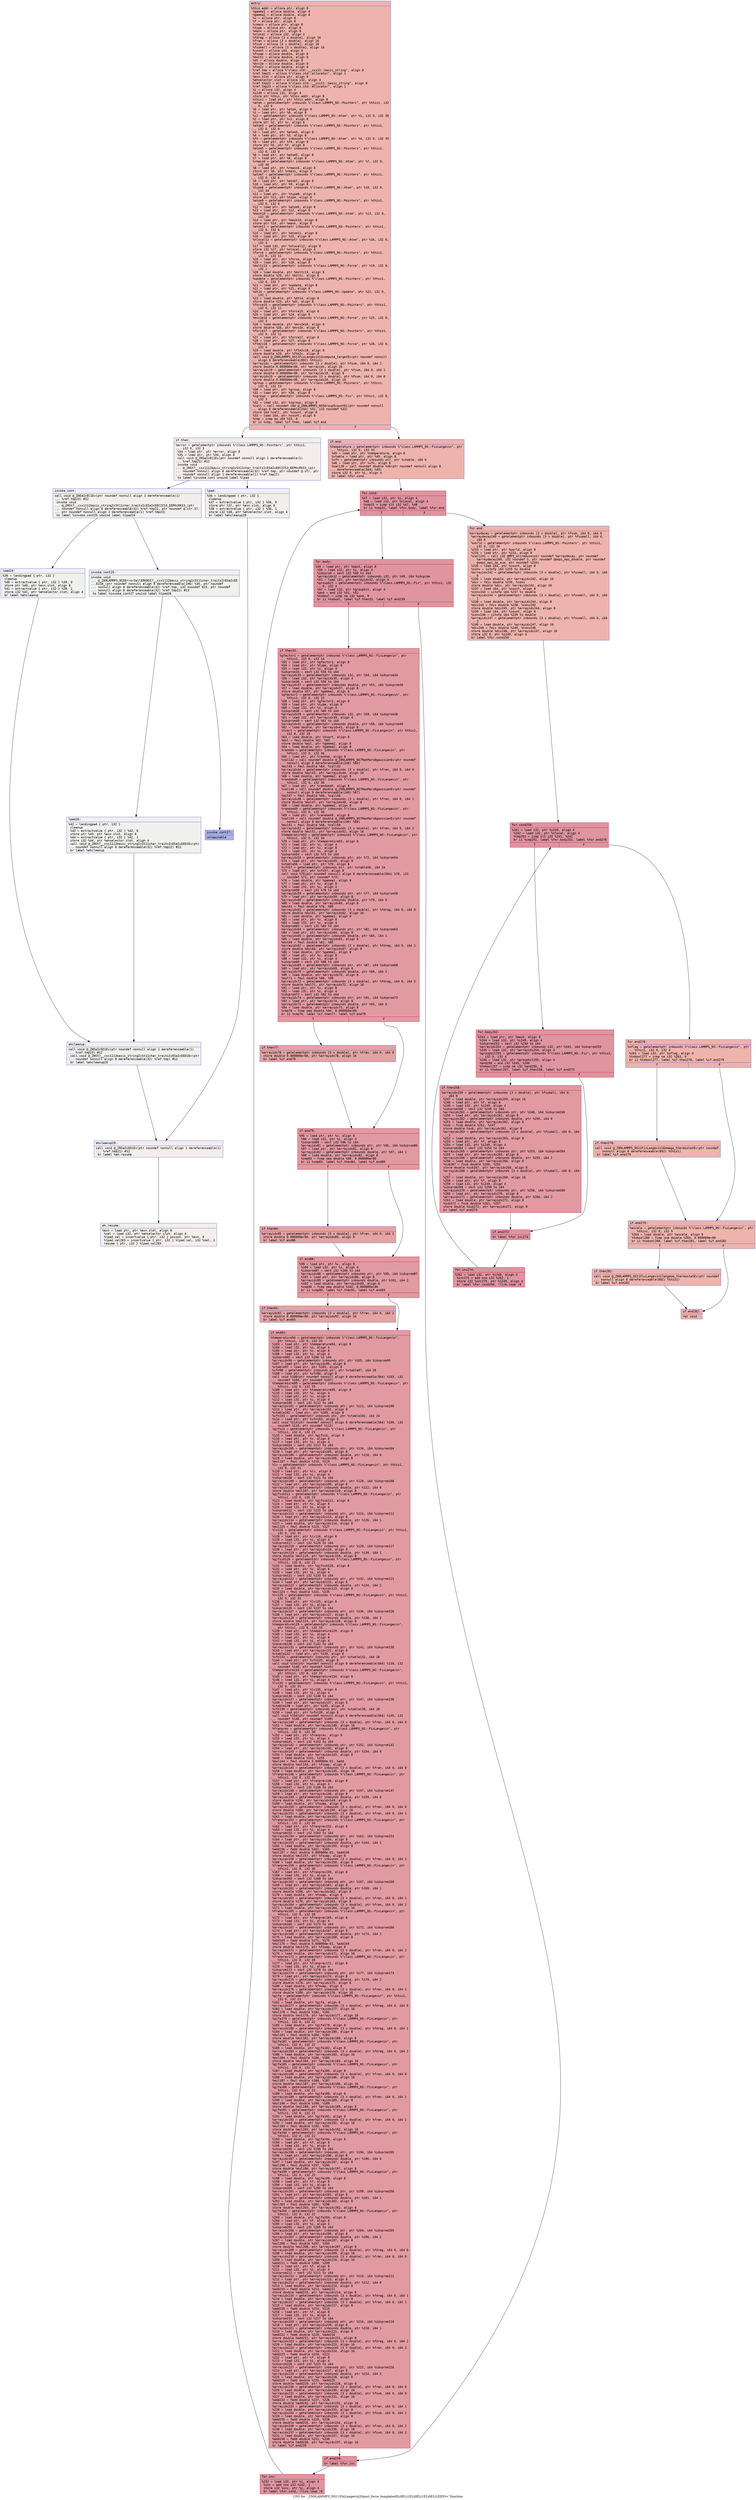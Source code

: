 digraph "CFG for '_ZN9LAMMPS_NS11FixLangevin20post_force_templatedILi0ELi1ELi0ELi1ELi0ELi1EEEvv' function" {
	label="CFG for '_ZN9LAMMPS_NS11FixLangevin20post_force_templatedILi0ELi1ELi0ELi1ELi0ELi1EEEvv' function";

	Node0x55e6b21631a0 [shape=record,color="#3d50c3ff", style=filled, fillcolor="#d6524470" fontname="Courier",label="{entry:\l|  %this.addr = alloca ptr, align 8\l  %gamma1 = alloca double, align 8\l  %gamma2 = alloca double, align 8\l  %v = alloca ptr, align 8\l  %f = alloca ptr, align 8\l  %rmass = alloca ptr, align 8\l  %type = alloca ptr, align 8\l  %mask = alloca ptr, align 8\l  %nlocal = alloca i32, align 4\l  %fdrag = alloca [3 x double], align 16\l  %fran = alloca [3 x double], align 16\l  %fsum = alloca [3 x double], align 16\l  %fsumall = alloca [3 x double], align 16\l  %count = alloca i64, align 8\l  %fswap = alloca double, align 8\l  %boltz = alloca double, align 8\l  %dt = alloca double, align 8\l  %mvv2e = alloca double, align 8\l  %ftm2v = alloca double, align 8\l  %ref.tmp = alloca %\"class.std::__cxx11::basic_string\", align 8\l  %ref.tmp21 = alloca %\"class.std::allocator\", align 1\l  %exn.slot = alloca ptr, align 8\l  %ehselector.slot = alloca i32, align 4\l  %ref.tmp22 = alloca %\"class.std::__cxx11::basic_string\", align 8\l  %ref.tmp23 = alloca %\"class.std::allocator\", align 1\l  %i = alloca i32, align 4\l  %i249 = alloca i32, align 4\l  store ptr %this, ptr %this.addr, align 8\l  %this1 = load ptr, ptr %this.addr, align 8\l  %atom = getelementptr inbounds %\"class.LAMMPS_NS::Pointers\", ptr %this1, i32\l... 0, i32 6\l  %0 = load ptr, ptr %atom, align 8\l  %1 = load ptr, ptr %0, align 8\l  %v2 = getelementptr inbounds %\"class.LAMMPS_NS::Atom\", ptr %1, i32 0, i32 38\l  %2 = load ptr, ptr %v2, align 8\l  store ptr %2, ptr %v, align 8\l  %atom3 = getelementptr inbounds %\"class.LAMMPS_NS::Pointers\", ptr %this1,\l... i32 0, i32 6\l  %3 = load ptr, ptr %atom3, align 8\l  %4 = load ptr, ptr %3, align 8\l  %f4 = getelementptr inbounds %\"class.LAMMPS_NS::Atom\", ptr %4, i32 0, i32 39\l  %5 = load ptr, ptr %f4, align 8\l  store ptr %5, ptr %f, align 8\l  %atom5 = getelementptr inbounds %\"class.LAMMPS_NS::Pointers\", ptr %this1,\l... i32 0, i32 6\l  %6 = load ptr, ptr %atom5, align 8\l  %7 = load ptr, ptr %6, align 8\l  %rmass6 = getelementptr inbounds %\"class.LAMMPS_NS::Atom\", ptr %7, i32 0,\l... i32 40\l  %8 = load ptr, ptr %rmass6, align 8\l  store ptr %8, ptr %rmass, align 8\l  %atom7 = getelementptr inbounds %\"class.LAMMPS_NS::Pointers\", ptr %this1,\l... i32 0, i32 6\l  %9 = load ptr, ptr %atom7, align 8\l  %10 = load ptr, ptr %9, align 8\l  %type8 = getelementptr inbounds %\"class.LAMMPS_NS::Atom\", ptr %10, i32 0,\l... i32 34\l  %11 = load ptr, ptr %type8, align 8\l  store ptr %11, ptr %type, align 8\l  %atom9 = getelementptr inbounds %\"class.LAMMPS_NS::Pointers\", ptr %this1,\l... i32 0, i32 6\l  %12 = load ptr, ptr %atom9, align 8\l  %13 = load ptr, ptr %12, align 8\l  %mask10 = getelementptr inbounds %\"class.LAMMPS_NS::Atom\", ptr %13, i32 0,\l... i32 35\l  %14 = load ptr, ptr %mask10, align 8\l  store ptr %14, ptr %mask, align 8\l  %atom11 = getelementptr inbounds %\"class.LAMMPS_NS::Pointers\", ptr %this1,\l... i32 0, i32 6\l  %15 = load ptr, ptr %atom11, align 8\l  %16 = load ptr, ptr %15, align 8\l  %nlocal12 = getelementptr inbounds %\"class.LAMMPS_NS::Atom\", ptr %16, i32 0,\l... i32 4\l  %17 = load i32, ptr %nlocal12, align 8\l  store i32 %17, ptr %nlocal, align 4\l  %force = getelementptr inbounds %\"class.LAMMPS_NS::Pointers\", ptr %this1,\l... i32 0, i32 11\l  %18 = load ptr, ptr %force, align 8\l  %19 = load ptr, ptr %18, align 8\l  %boltz13 = getelementptr inbounds %\"class.LAMMPS_NS::Force\", ptr %19, i32 0,\l... i32 1\l  %20 = load double, ptr %boltz13, align 8\l  store double %20, ptr %boltz, align 8\l  %update = getelementptr inbounds %\"class.LAMMPS_NS::Pointers\", ptr %this1,\l... i32 0, i32 7\l  %21 = load ptr, ptr %update, align 8\l  %22 = load ptr, ptr %21, align 8\l  %dt14 = getelementptr inbounds %\"class.LAMMPS_NS::Update\", ptr %22, i32 0,\l... i32 1\l  %23 = load double, ptr %dt14, align 8\l  store double %23, ptr %dt, align 8\l  %force15 = getelementptr inbounds %\"class.LAMMPS_NS::Pointers\", ptr %this1,\l... i32 0, i32 11\l  %24 = load ptr, ptr %force15, align 8\l  %25 = load ptr, ptr %24, align 8\l  %mvv2e16 = getelementptr inbounds %\"class.LAMMPS_NS::Force\", ptr %25, i32 0,\l... i32 3\l  %26 = load double, ptr %mvv2e16, align 8\l  store double %26, ptr %mvv2e, align 8\l  %force17 = getelementptr inbounds %\"class.LAMMPS_NS::Pointers\", ptr %this1,\l... i32 0, i32 11\l  %27 = load ptr, ptr %force17, align 8\l  %28 = load ptr, ptr %27, align 8\l  %ftm2v18 = getelementptr inbounds %\"class.LAMMPS_NS::Force\", ptr %28, i32 0,\l... i32 4\l  %29 = load double, ptr %ftm2v18, align 8\l  store double %29, ptr %ftm2v, align 8\l  call void @_ZN9LAMMPS_NS11FixLangevin14compute_targetEv(ptr noundef nonnull\l... align 8 dereferenceable(892) %this1)\l  %arrayidx = getelementptr inbounds [3 x double], ptr %fsum, i64 0, i64 2\l  store double 0.000000e+00, ptr %arrayidx, align 16\l  %arrayidx19 = getelementptr inbounds [3 x double], ptr %fsum, i64 0, i64 1\l  store double 0.000000e+00, ptr %arrayidx19, align 8\l  %arrayidx20 = getelementptr inbounds [3 x double], ptr %fsum, i64 0, i64 0\l  store double 0.000000e+00, ptr %arrayidx20, align 16\l  %group = getelementptr inbounds %\"class.LAMMPS_NS::Pointers\", ptr %this1,\l... i32 0, i32 13\l  %30 = load ptr, ptr %group, align 8\l  %31 = load ptr, ptr %30, align 8\l  %igroup = getelementptr inbounds %\"class.LAMMPS_NS::Fix\", ptr %this1, i32 0,\l... i32 3\l  %32 = load i32, ptr %igroup, align 8\l  %call = call noundef i64 @_ZN9LAMMPS_NS5Group5countEi(ptr noundef nonnull\l... align 8 dereferenceable(244) %31, i32 noundef %32)\l  store i64 %call, ptr %count, align 8\l  %33 = load i64, ptr %count, align 8\l  %cmp = icmp eq i64 %33, 0\l  br i1 %cmp, label %if.then, label %if.end\l|{<s0>T|<s1>F}}"];
	Node0x55e6b21631a0:s0 -> Node0x55e6b216aef0[tooltip="entry -> if.then\nProbability 0.00%" ];
	Node0x55e6b21631a0:s1 -> Node0x55e6b216af60[tooltip="entry -> if.end\nProbability 100.00%" ];
	Node0x55e6b216aef0 [shape=record,color="#3d50c3ff", style=filled, fillcolor="#e5d8d170" fontname="Courier",label="{if.then:\l|  %error = getelementptr inbounds %\"class.LAMMPS_NS::Pointers\", ptr %this1,\l... i32 0, i32 3\l  %34 = load ptr, ptr %error, align 8\l  %35 = load ptr, ptr %34, align 8\l  call void @_ZNSaIcEC1Ev(ptr noundef nonnull align 1 dereferenceable(1)\l... %ref.tmp21) #12\l  invoke void\l... @_ZNSt7__cxx1112basic_stringIcSt11char_traitsIcESaIcEEC2IS3_EEPKcRKS3_(ptr\l... noundef nonnull align 8 dereferenceable(32) %ref.tmp, ptr noundef @.str, ptr\l... noundef nonnull align 1 dereferenceable(1) %ref.tmp21)\l          to label %invoke.cont unwind label %lpad\l}"];
	Node0x55e6b216aef0 -> Node0x55e6b216b3e0[tooltip="if.then -> invoke.cont\nProbability 50.00%" ];
	Node0x55e6b216aef0 -> Node0x55e6b216b430[tooltip="if.then -> lpad\nProbability 50.00%" ];
	Node0x55e6b216b3e0 [shape=record,color="#3d50c3ff", style=filled, fillcolor="#e0dbd870" fontname="Courier",label="{invoke.cont:\l|  call void @_ZNSaIcEC1Ev(ptr noundef nonnull align 1 dereferenceable(1)\l... %ref.tmp23) #12\l  invoke void\l... @_ZNSt7__cxx1112basic_stringIcSt11char_traitsIcESaIcEEC2IS3_EEPKcRKS3_(ptr\l... noundef nonnull align 8 dereferenceable(32) %ref.tmp22, ptr noundef @.str.37,\l... ptr noundef nonnull align 1 dereferenceable(1) %ref.tmp23)\l          to label %invoke.cont25 unwind label %lpad24\l}"];
	Node0x55e6b216b3e0 -> Node0x55e6b216b720[tooltip="invoke.cont -> invoke.cont25\nProbability 50.00%" ];
	Node0x55e6b216b3e0 -> Node0x55e6b216b770[tooltip="invoke.cont -> lpad24\nProbability 50.00%" ];
	Node0x55e6b216b720 [shape=record,color="#3d50c3ff", style=filled, fillcolor="#dedcdb70" fontname="Courier",label="{invoke.cont25:\l|  invoke void\l... @_ZN9LAMMPS_NS5Error3allERKNSt7__cxx1112basic_stringIcSt11char_traitsIcESaIcEE\l...EiS8_(ptr noundef nonnull align 8 dereferenceable(196) %35, ptr noundef\l... nonnull align 8 dereferenceable(32) %ref.tmp, i32 noundef 623, ptr noundef\l... nonnull align 8 dereferenceable(32) %ref.tmp22) #13\l          to label %invoke.cont27 unwind label %lpad26\l}"];
	Node0x55e6b216b720 -> Node0x55e6b216b6d0[tooltip="invoke.cont25 -> invoke.cont27\nProbability 0.00%" ];
	Node0x55e6b216b720 -> Node0x55e6b216b9a0[tooltip="invoke.cont25 -> lpad26\nProbability 100.00%" ];
	Node0x55e6b216b6d0 [shape=record,color="#3d50c3ff", style=filled, fillcolor="#3d50c370" fontname="Courier",label="{invoke.cont27:\l|  unreachable\l}"];
	Node0x55e6b216b430 [shape=record,color="#3d50c3ff", style=filled, fillcolor="#e0dbd870" fontname="Courier",label="{lpad:\l|  %36 = landingpad \{ ptr, i32 \}\l          cleanup\l  %37 = extractvalue \{ ptr, i32 \} %36, 0\l  store ptr %37, ptr %exn.slot, align 8\l  %38 = extractvalue \{ ptr, i32 \} %36, 1\l  store i32 %38, ptr %ehselector.slot, align 4\l  br label %ehcleanup29\l}"];
	Node0x55e6b216b430 -> Node0x55e6b216bea0[tooltip="lpad -> ehcleanup29\nProbability 100.00%" ];
	Node0x55e6b216b770 [shape=record,color="#3d50c3ff", style=filled, fillcolor="#dedcdb70" fontname="Courier",label="{lpad24:\l|  %39 = landingpad \{ ptr, i32 \}\l          cleanup\l  %40 = extractvalue \{ ptr, i32 \} %39, 0\l  store ptr %40, ptr %exn.slot, align 8\l  %41 = extractvalue \{ ptr, i32 \} %39, 1\l  store i32 %41, ptr %ehselector.slot, align 4\l  br label %ehcleanup\l}"];
	Node0x55e6b216b770 -> Node0x55e6b216c1f0[tooltip="lpad24 -> ehcleanup\nProbability 100.00%" ];
	Node0x55e6b216b9a0 [shape=record,color="#3d50c3ff", style=filled, fillcolor="#dedcdb70" fontname="Courier",label="{lpad26:\l|  %42 = landingpad \{ ptr, i32 \}\l          cleanup\l  %43 = extractvalue \{ ptr, i32 \} %42, 0\l  store ptr %43, ptr %exn.slot, align 8\l  %44 = extractvalue \{ ptr, i32 \} %42, 1\l  store i32 %44, ptr %ehselector.slot, align 4\l  call void @_ZNSt7__cxx1112basic_stringIcSt11char_traitsIcESaIcEED1Ev(ptr\l... noundef nonnull align 8 dereferenceable(32) %ref.tmp22) #12\l  br label %ehcleanup\l}"];
	Node0x55e6b216b9a0 -> Node0x55e6b216c1f0[tooltip="lpad26 -> ehcleanup\nProbability 100.00%" ];
	Node0x55e6b216c1f0 [shape=record,color="#3d50c3ff", style=filled, fillcolor="#e0dbd870" fontname="Courier",label="{ehcleanup:\l|  call void @_ZNSaIcED1Ev(ptr noundef nonnull align 1 dereferenceable(1)\l... %ref.tmp23) #12\l  call void @_ZNSt7__cxx1112basic_stringIcSt11char_traitsIcESaIcEED1Ev(ptr\l... noundef nonnull align 8 dereferenceable(32) %ref.tmp) #12\l  br label %ehcleanup29\l}"];
	Node0x55e6b216c1f0 -> Node0x55e6b216bea0[tooltip="ehcleanup -> ehcleanup29\nProbability 100.00%" ];
	Node0x55e6b216bea0 [shape=record,color="#3d50c3ff", style=filled, fillcolor="#e5d8d170" fontname="Courier",label="{ehcleanup29:\l|  call void @_ZNSaIcED1Ev(ptr noundef nonnull align 1 dereferenceable(1)\l... %ref.tmp21) #12\l  br label %eh.resume\l}"];
	Node0x55e6b216bea0 -> Node0x55e6b216caa0[tooltip="ehcleanup29 -> eh.resume\nProbability 100.00%" ];
	Node0x55e6b216af60 [shape=record,color="#3d50c3ff", style=filled, fillcolor="#d6524470" fontname="Courier",label="{if.end:\l|  %temperature = getelementptr inbounds %\"class.LAMMPS_NS::FixLangevin\", ptr\l... %this1, i32 0, i32 33\l  %45 = load ptr, ptr %temperature, align 8\l  %vtable = load ptr, ptr %45, align 8\l  %vfn = getelementptr inbounds ptr, ptr %vtable, i64 6\l  %46 = load ptr, ptr %vfn, align 8\l  %call30 = call noundef double %46(ptr noundef nonnull align 8\l... dereferenceable(564) %45)\l  store i32 0, ptr %i, align 4\l  br label %for.cond\l}"];
	Node0x55e6b216af60 -> Node0x55e6b216d040[tooltip="if.end -> for.cond\nProbability 100.00%" ];
	Node0x55e6b216d040 [shape=record,color="#b70d28ff", style=filled, fillcolor="#b70d2870" fontname="Courier",label="{for.cond:\l|  %47 = load i32, ptr %i, align 4\l  %48 = load i32, ptr %nlocal, align 4\l  %cmp31 = icmp slt i32 %47, %48\l  br i1 %cmp31, label %for.body, label %for.end\l|{<s0>T|<s1>F}}"];
	Node0x55e6b216d040:s0 -> Node0x55e6b216daf0[tooltip="for.cond -> for.body\nProbability 96.88%" ];
	Node0x55e6b216d040:s1 -> Node0x55e6b216db70[tooltip="for.cond -> for.end\nProbability 3.12%" ];
	Node0x55e6b216daf0 [shape=record,color="#b70d28ff", style=filled, fillcolor="#b70d2870" fontname="Courier",label="{for.body:\l|  %49 = load ptr, ptr %mask, align 8\l  %50 = load i32, ptr %i, align 4\l  %idxprom = sext i32 %50 to i64\l  %arrayidx32 = getelementptr inbounds i32, ptr %49, i64 %idxprom\l  %51 = load i32, ptr %arrayidx32, align 4\l  %groupbit = getelementptr inbounds %\"class.LAMMPS_NS::Fix\", ptr %this1, i32\l... 0, i32 4\l  %52 = load i32, ptr %groupbit, align 4\l  %and = and i32 %51, %52\l  %tobool = icmp ne i32 %and, 0\l  br i1 %tobool, label %if.then33, label %if.end239\l|{<s0>T|<s1>F}}"];
	Node0x55e6b216daf0:s0 -> Node0x55e6b216e240[tooltip="for.body -> if.then33\nProbability 62.50%" ];
	Node0x55e6b216daf0:s1 -> Node0x55e6b216e2c0[tooltip="for.body -> if.end239\nProbability 37.50%" ];
	Node0x55e6b216e240 [shape=record,color="#b70d28ff", style=filled, fillcolor="#bb1b2c70" fontname="Courier",label="{if.then33:\l|  %gfactor1 = getelementptr inbounds %\"class.LAMMPS_NS::FixLangevin\", ptr\l... %this1, i32 0, i32 14\l  %53 = load ptr, ptr %gfactor1, align 8\l  %54 = load ptr, ptr %type, align 8\l  %55 = load i32, ptr %i, align 4\l  %idxprom34 = sext i32 %55 to i64\l  %arrayidx35 = getelementptr inbounds i32, ptr %54, i64 %idxprom34\l  %56 = load i32, ptr %arrayidx35, align 4\l  %idxprom36 = sext i32 %56 to i64\l  %arrayidx37 = getelementptr inbounds double, ptr %53, i64 %idxprom36\l  %57 = load double, ptr %arrayidx37, align 8\l  store double %57, ptr %gamma1, align 8\l  %gfactor2 = getelementptr inbounds %\"class.LAMMPS_NS::FixLangevin\", ptr\l... %this1, i32 0, i32 15\l  %58 = load ptr, ptr %gfactor2, align 8\l  %59 = load ptr, ptr %type, align 8\l  %60 = load i32, ptr %i, align 4\l  %idxprom38 = sext i32 %60 to i64\l  %arrayidx39 = getelementptr inbounds i32, ptr %59, i64 %idxprom38\l  %61 = load i32, ptr %arrayidx39, align 4\l  %idxprom40 = sext i32 %61 to i64\l  %arrayidx41 = getelementptr inbounds double, ptr %58, i64 %idxprom40\l  %62 = load double, ptr %arrayidx41, align 8\l  %tsqrt = getelementptr inbounds %\"class.LAMMPS_NS::FixLangevin\", ptr %this1,\l... i32 0, i32 19\l  %63 = load double, ptr %tsqrt, align 8\l  %mul = fmul double %62, %63\l  store double %mul, ptr %gamma2, align 8\l  %64 = load double, ptr %gamma2, align 8\l  %random = getelementptr inbounds %\"class.LAMMPS_NS::FixLangevin\", ptr\l... %this1, i32 0, i32 36\l  %65 = load ptr, ptr %random, align 8\l  %call42 = call noundef double @_ZN9LAMMPS_NS7RanMars8gaussianEv(ptr noundef\l... nonnull align 8 dereferenceable(240) %65)\l  %mul43 = fmul double %64, %call42\l  %arrayidx44 = getelementptr inbounds [3 x double], ptr %fran, i64 0, i64 0\l  store double %mul43, ptr %arrayidx44, align 16\l  %66 = load double, ptr %gamma2, align 8\l  %random45 = getelementptr inbounds %\"class.LAMMPS_NS::FixLangevin\", ptr\l... %this1, i32 0, i32 36\l  %67 = load ptr, ptr %random45, align 8\l  %call46 = call noundef double @_ZN9LAMMPS_NS7RanMars8gaussianEv(ptr noundef\l... nonnull align 8 dereferenceable(240) %67)\l  %mul47 = fmul double %66, %call46\l  %arrayidx48 = getelementptr inbounds [3 x double], ptr %fran, i64 0, i64 1\l  store double %mul47, ptr %arrayidx48, align 8\l  %68 = load double, ptr %gamma2, align 8\l  %random49 = getelementptr inbounds %\"class.LAMMPS_NS::FixLangevin\", ptr\l... %this1, i32 0, i32 36\l  %69 = load ptr, ptr %random49, align 8\l  %call50 = call noundef double @_ZN9LAMMPS_NS7RanMars8gaussianEv(ptr noundef\l... nonnull align 8 dereferenceable(240) %69)\l  %mul51 = fmul double %68, %call50\l  %arrayidx52 = getelementptr inbounds [3 x double], ptr %fran, i64 0, i64 2\l  store double %mul51, ptr %arrayidx52, align 16\l  %temperature53 = getelementptr inbounds %\"class.LAMMPS_NS::FixLangevin\", ptr\l... %this1, i32 0, i32 33\l  %70 = load ptr, ptr %temperature53, align 8\l  %71 = load i32, ptr %i, align 4\l  %72 = load ptr, ptr %v, align 8\l  %73 = load i32, ptr %i, align 4\l  %idxprom54 = sext i32 %73 to i64\l  %arrayidx55 = getelementptr inbounds ptr, ptr %72, i64 %idxprom54\l  %74 = load ptr, ptr %arrayidx55, align 8\l  %vtable56 = load ptr, ptr %70, align 8\l  %vfn57 = getelementptr inbounds ptr, ptr %vtable56, i64 24\l  %75 = load ptr, ptr %vfn57, align 8\l  call void %75(ptr noundef nonnull align 8 dereferenceable(564) %70, i32\l... noundef %71, ptr noundef %74)\l  %76 = load double, ptr %gamma1, align 8\l  %77 = load ptr, ptr %v, align 8\l  %78 = load i32, ptr %i, align 4\l  %idxprom58 = sext i32 %78 to i64\l  %arrayidx59 = getelementptr inbounds ptr, ptr %77, i64 %idxprom58\l  %79 = load ptr, ptr %arrayidx59, align 8\l  %arrayidx60 = getelementptr inbounds double, ptr %79, i64 0\l  %80 = load double, ptr %arrayidx60, align 8\l  %mul61 = fmul double %76, %80\l  %arrayidx62 = getelementptr inbounds [3 x double], ptr %fdrag, i64 0, i64 0\l  store double %mul61, ptr %arrayidx62, align 16\l  %81 = load double, ptr %gamma1, align 8\l  %82 = load ptr, ptr %v, align 8\l  %83 = load i32, ptr %i, align 4\l  %idxprom63 = sext i32 %83 to i64\l  %arrayidx64 = getelementptr inbounds ptr, ptr %82, i64 %idxprom63\l  %84 = load ptr, ptr %arrayidx64, align 8\l  %arrayidx65 = getelementptr inbounds double, ptr %84, i64 1\l  %85 = load double, ptr %arrayidx65, align 8\l  %mul66 = fmul double %81, %85\l  %arrayidx67 = getelementptr inbounds [3 x double], ptr %fdrag, i64 0, i64 1\l  store double %mul66, ptr %arrayidx67, align 8\l  %86 = load double, ptr %gamma1, align 8\l  %87 = load ptr, ptr %v, align 8\l  %88 = load i32, ptr %i, align 4\l  %idxprom68 = sext i32 %88 to i64\l  %arrayidx69 = getelementptr inbounds ptr, ptr %87, i64 %idxprom68\l  %89 = load ptr, ptr %arrayidx69, align 8\l  %arrayidx70 = getelementptr inbounds double, ptr %89, i64 2\l  %90 = load double, ptr %arrayidx70, align 8\l  %mul71 = fmul double %86, %90\l  %arrayidx72 = getelementptr inbounds [3 x double], ptr %fdrag, i64 0, i64 2\l  store double %mul71, ptr %arrayidx72, align 16\l  %91 = load ptr, ptr %v, align 8\l  %92 = load i32, ptr %i, align 4\l  %idxprom73 = sext i32 %92 to i64\l  %arrayidx74 = getelementptr inbounds ptr, ptr %91, i64 %idxprom73\l  %93 = load ptr, ptr %arrayidx74, align 8\l  %arrayidx75 = getelementptr inbounds double, ptr %93, i64 0\l  %94 = load double, ptr %arrayidx75, align 8\l  %cmp76 = fcmp oeq double %94, 0.000000e+00\l  br i1 %cmp76, label %if.then77, label %if.end79\l|{<s0>T|<s1>F}}"];
	Node0x55e6b216e240:s0 -> Node0x55e6b2172aa0[tooltip="if.then33 -> if.then77\nProbability 62.50%" ];
	Node0x55e6b216e240:s1 -> Node0x55e6b2172b20[tooltip="if.then33 -> if.end79\nProbability 37.50%" ];
	Node0x55e6b2172aa0 [shape=record,color="#3d50c3ff", style=filled, fillcolor="#c32e3170" fontname="Courier",label="{if.then77:\l|  %arrayidx78 = getelementptr inbounds [3 x double], ptr %fran, i64 0, i64 0\l  store double 0.000000e+00, ptr %arrayidx78, align 16\l  br label %if.end79\l}"];
	Node0x55e6b2172aa0 -> Node0x55e6b2172b20[tooltip="if.then77 -> if.end79\nProbability 100.00%" ];
	Node0x55e6b2172b20 [shape=record,color="#b70d28ff", style=filled, fillcolor="#bb1b2c70" fontname="Courier",label="{if.end79:\l|  %95 = load ptr, ptr %v, align 8\l  %96 = load i32, ptr %i, align 4\l  %idxprom80 = sext i32 %96 to i64\l  %arrayidx81 = getelementptr inbounds ptr, ptr %95, i64 %idxprom80\l  %97 = load ptr, ptr %arrayidx81, align 8\l  %arrayidx82 = getelementptr inbounds double, ptr %97, i64 1\l  %98 = load double, ptr %arrayidx82, align 8\l  %cmp83 = fcmp oeq double %98, 0.000000e+00\l  br i1 %cmp83, label %if.then84, label %if.end86\l|{<s0>T|<s1>F}}"];
	Node0x55e6b2172b20:s0 -> Node0x55e6b216d620[tooltip="if.end79 -> if.then84\nProbability 62.50%" ];
	Node0x55e6b2172b20:s1 -> Node0x55e6b216d6a0[tooltip="if.end79 -> if.end86\nProbability 37.50%" ];
	Node0x55e6b216d620 [shape=record,color="#3d50c3ff", style=filled, fillcolor="#c32e3170" fontname="Courier",label="{if.then84:\l|  %arrayidx85 = getelementptr inbounds [3 x double], ptr %fran, i64 0, i64 1\l  store double 0.000000e+00, ptr %arrayidx85, align 8\l  br label %if.end86\l}"];
	Node0x55e6b216d620 -> Node0x55e6b216d6a0[tooltip="if.then84 -> if.end86\nProbability 100.00%" ];
	Node0x55e6b216d6a0 [shape=record,color="#b70d28ff", style=filled, fillcolor="#bb1b2c70" fontname="Courier",label="{if.end86:\l|  %99 = load ptr, ptr %v, align 8\l  %100 = load i32, ptr %i, align 4\l  %idxprom87 = sext i32 %100 to i64\l  %arrayidx88 = getelementptr inbounds ptr, ptr %99, i64 %idxprom87\l  %101 = load ptr, ptr %arrayidx88, align 8\l  %arrayidx89 = getelementptr inbounds double, ptr %101, i64 2\l  %102 = load double, ptr %arrayidx89, align 8\l  %cmp90 = fcmp oeq double %102, 0.000000e+00\l  br i1 %cmp90, label %if.then91, label %if.end93\l|{<s0>T|<s1>F}}"];
	Node0x55e6b216d6a0:s0 -> Node0x55e6b2174440[tooltip="if.end86 -> if.then91\nProbability 62.50%" ];
	Node0x55e6b216d6a0:s1 -> Node0x55e6b21744c0[tooltip="if.end86 -> if.end93\nProbability 37.50%" ];
	Node0x55e6b2174440 [shape=record,color="#3d50c3ff", style=filled, fillcolor="#c32e3170" fontname="Courier",label="{if.then91:\l|  %arrayidx92 = getelementptr inbounds [3 x double], ptr %fran, i64 0, i64 2\l  store double 0.000000e+00, ptr %arrayidx92, align 16\l  br label %if.end93\l}"];
	Node0x55e6b2174440 -> Node0x55e6b21744c0[tooltip="if.then91 -> if.end93\nProbability 100.00%" ];
	Node0x55e6b21744c0 [shape=record,color="#b70d28ff", style=filled, fillcolor="#bb1b2c70" fontname="Courier",label="{if.end93:\l|  %temperature94 = getelementptr inbounds %\"class.LAMMPS_NS::FixLangevin\",\l... ptr %this1, i32 0, i32 33\l  %103 = load ptr, ptr %temperature94, align 8\l  %104 = load i32, ptr %i, align 4\l  %105 = load ptr, ptr %v, align 8\l  %106 = load i32, ptr %i, align 4\l  %idxprom95 = sext i32 %106 to i64\l  %arrayidx96 = getelementptr inbounds ptr, ptr %105, i64 %idxprom95\l  %107 = load ptr, ptr %arrayidx96, align 8\l  %vtable97 = load ptr, ptr %103, align 8\l  %vfn98 = getelementptr inbounds ptr, ptr %vtable97, i64 28\l  %108 = load ptr, ptr %vfn98, align 8\l  call void %108(ptr noundef nonnull align 8 dereferenceable(564) %103, i32\l... noundef %104, ptr noundef %107)\l  %temperature99 = getelementptr inbounds %\"class.LAMMPS_NS::FixLangevin\", ptr\l... %this1, i32 0, i32 33\l  %109 = load ptr, ptr %temperature99, align 8\l  %110 = load i32, ptr %i, align 4\l  %111 = load ptr, ptr %v, align 8\l  %112 = load i32, ptr %i, align 4\l  %idxprom100 = sext i32 %112 to i64\l  %arrayidx101 = getelementptr inbounds ptr, ptr %111, i64 %idxprom100\l  %113 = load ptr, ptr %arrayidx101, align 8\l  %vtable102 = load ptr, ptr %109, align 8\l  %vfn103 = getelementptr inbounds ptr, ptr %vtable102, i64 24\l  %114 = load ptr, ptr %vfn103, align 8\l  call void %114(ptr noundef nonnull align 8 dereferenceable(564) %109, i32\l... noundef %110, ptr noundef %113)\l  %gjfsib = getelementptr inbounds %\"class.LAMMPS_NS::FixLangevin\", ptr\l... %this1, i32 0, i32 23\l  %115 = load double, ptr %gjfsib, align 8\l  %116 = load ptr, ptr %v, align 8\l  %117 = load i32, ptr %i, align 4\l  %idxprom104 = sext i32 %117 to i64\l  %arrayidx105 = getelementptr inbounds ptr, ptr %116, i64 %idxprom104\l  %118 = load ptr, ptr %arrayidx105, align 8\l  %arrayidx106 = getelementptr inbounds double, ptr %118, i64 0\l  %119 = load double, ptr %arrayidx106, align 8\l  %mul107 = fmul double %115, %119\l  %lv = getelementptr inbounds %\"class.LAMMPS_NS::FixLangevin\", ptr %this1,\l... i32 0, i32 31\l  %120 = load ptr, ptr %lv, align 8\l  %121 = load i32, ptr %i, align 4\l  %idxprom108 = sext i32 %121 to i64\l  %arrayidx109 = getelementptr inbounds ptr, ptr %120, i64 %idxprom108\l  %122 = load ptr, ptr %arrayidx109, align 8\l  %arrayidx110 = getelementptr inbounds double, ptr %122, i64 0\l  store double %mul107, ptr %arrayidx110, align 8\l  %gjfsib111 = getelementptr inbounds %\"class.LAMMPS_NS::FixLangevin\", ptr\l... %this1, i32 0, i32 23\l  %123 = load double, ptr %gjfsib111, align 8\l  %124 = load ptr, ptr %v, align 8\l  %125 = load i32, ptr %i, align 4\l  %idxprom112 = sext i32 %125 to i64\l  %arrayidx113 = getelementptr inbounds ptr, ptr %124, i64 %idxprom112\l  %126 = load ptr, ptr %arrayidx113, align 8\l  %arrayidx114 = getelementptr inbounds double, ptr %126, i64 1\l  %127 = load double, ptr %arrayidx114, align 8\l  %mul115 = fmul double %123, %127\l  %lv116 = getelementptr inbounds %\"class.LAMMPS_NS::FixLangevin\", ptr %this1,\l... i32 0, i32 31\l  %128 = load ptr, ptr %lv116, align 8\l  %129 = load i32, ptr %i, align 4\l  %idxprom117 = sext i32 %129 to i64\l  %arrayidx118 = getelementptr inbounds ptr, ptr %128, i64 %idxprom117\l  %130 = load ptr, ptr %arrayidx118, align 8\l  %arrayidx119 = getelementptr inbounds double, ptr %130, i64 1\l  store double %mul115, ptr %arrayidx119, align 8\l  %gjfsib120 = getelementptr inbounds %\"class.LAMMPS_NS::FixLangevin\", ptr\l... %this1, i32 0, i32 23\l  %131 = load double, ptr %gjfsib120, align 8\l  %132 = load ptr, ptr %v, align 8\l  %133 = load i32, ptr %i, align 4\l  %idxprom121 = sext i32 %133 to i64\l  %arrayidx122 = getelementptr inbounds ptr, ptr %132, i64 %idxprom121\l  %134 = load ptr, ptr %arrayidx122, align 8\l  %arrayidx123 = getelementptr inbounds double, ptr %134, i64 2\l  %135 = load double, ptr %arrayidx123, align 8\l  %mul124 = fmul double %131, %135\l  %lv125 = getelementptr inbounds %\"class.LAMMPS_NS::FixLangevin\", ptr %this1,\l... i32 0, i32 31\l  %136 = load ptr, ptr %lv125, align 8\l  %137 = load i32, ptr %i, align 4\l  %idxprom126 = sext i32 %137 to i64\l  %arrayidx127 = getelementptr inbounds ptr, ptr %136, i64 %idxprom126\l  %138 = load ptr, ptr %arrayidx127, align 8\l  %arrayidx128 = getelementptr inbounds double, ptr %138, i64 2\l  store double %mul124, ptr %arrayidx128, align 8\l  %temperature129 = getelementptr inbounds %\"class.LAMMPS_NS::FixLangevin\",\l... ptr %this1, i32 0, i32 33\l  %139 = load ptr, ptr %temperature129, align 8\l  %140 = load i32, ptr %i, align 4\l  %141 = load ptr, ptr %v, align 8\l  %142 = load i32, ptr %i, align 4\l  %idxprom130 = sext i32 %142 to i64\l  %arrayidx131 = getelementptr inbounds ptr, ptr %141, i64 %idxprom130\l  %143 = load ptr, ptr %arrayidx131, align 8\l  %vtable132 = load ptr, ptr %139, align 8\l  %vfn133 = getelementptr inbounds ptr, ptr %vtable132, i64 28\l  %144 = load ptr, ptr %vfn133, align 8\l  call void %144(ptr noundef nonnull align 8 dereferenceable(564) %139, i32\l... noundef %140, ptr noundef %143)\l  %temperature134 = getelementptr inbounds %\"class.LAMMPS_NS::FixLangevin\",\l... ptr %this1, i32 0, i32 33\l  %145 = load ptr, ptr %temperature134, align 8\l  %146 = load i32, ptr %i, align 4\l  %lv135 = getelementptr inbounds %\"class.LAMMPS_NS::FixLangevin\", ptr %this1,\l... i32 0, i32 31\l  %147 = load ptr, ptr %lv135, align 8\l  %148 = load i32, ptr %i, align 4\l  %idxprom136 = sext i32 %148 to i64\l  %arrayidx137 = getelementptr inbounds ptr, ptr %147, i64 %idxprom136\l  %149 = load ptr, ptr %arrayidx137, align 8\l  %vtable138 = load ptr, ptr %145, align 8\l  %vfn139 = getelementptr inbounds ptr, ptr %vtable138, i64 28\l  %150 = load ptr, ptr %vfn139, align 8\l  call void %150(ptr noundef nonnull align 8 dereferenceable(564) %145, i32\l... noundef %146, ptr noundef %149)\l  %arrayidx140 = getelementptr inbounds [3 x double], ptr %fran, i64 0, i64 0\l  %151 = load double, ptr %arrayidx140, align 16\l  %franprev = getelementptr inbounds %\"class.LAMMPS_NS::FixLangevin\", ptr\l... %this1, i32 0, i32 30\l  %152 = load ptr, ptr %franprev, align 8\l  %153 = load i32, ptr %i, align 4\l  %idxprom141 = sext i32 %153 to i64\l  %arrayidx142 = getelementptr inbounds ptr, ptr %152, i64 %idxprom141\l  %154 = load ptr, ptr %arrayidx142, align 8\l  %arrayidx143 = getelementptr inbounds double, ptr %154, i64 0\l  %155 = load double, ptr %arrayidx143, align 8\l  %add = fadd double %151, %155\l  %mul144 = fmul double 5.000000e-01, %add\l  store double %mul144, ptr %fswap, align 8\l  %arrayidx145 = getelementptr inbounds [3 x double], ptr %fran, i64 0, i64 0\l  %156 = load double, ptr %arrayidx145, align 16\l  %franprev146 = getelementptr inbounds %\"class.LAMMPS_NS::FixLangevin\", ptr\l... %this1, i32 0, i32 30\l  %157 = load ptr, ptr %franprev146, align 8\l  %158 = load i32, ptr %i, align 4\l  %idxprom147 = sext i32 %158 to i64\l  %arrayidx148 = getelementptr inbounds ptr, ptr %157, i64 %idxprom147\l  %159 = load ptr, ptr %arrayidx148, align 8\l  %arrayidx149 = getelementptr inbounds double, ptr %159, i64 0\l  store double %156, ptr %arrayidx149, align 8\l  %160 = load double, ptr %fswap, align 8\l  %arrayidx150 = getelementptr inbounds [3 x double], ptr %fran, i64 0, i64 0\l  store double %160, ptr %arrayidx150, align 16\l  %arrayidx151 = getelementptr inbounds [3 x double], ptr %fran, i64 0, i64 1\l  %161 = load double, ptr %arrayidx151, align 8\l  %franprev152 = getelementptr inbounds %\"class.LAMMPS_NS::FixLangevin\", ptr\l... %this1, i32 0, i32 30\l  %162 = load ptr, ptr %franprev152, align 8\l  %163 = load i32, ptr %i, align 4\l  %idxprom153 = sext i32 %163 to i64\l  %arrayidx154 = getelementptr inbounds ptr, ptr %162, i64 %idxprom153\l  %164 = load ptr, ptr %arrayidx154, align 8\l  %arrayidx155 = getelementptr inbounds double, ptr %164, i64 1\l  %165 = load double, ptr %arrayidx155, align 8\l  %add156 = fadd double %161, %165\l  %mul157 = fmul double 5.000000e-01, %add156\l  store double %mul157, ptr %fswap, align 8\l  %arrayidx158 = getelementptr inbounds [3 x double], ptr %fran, i64 0, i64 1\l  %166 = load double, ptr %arrayidx158, align 8\l  %franprev159 = getelementptr inbounds %\"class.LAMMPS_NS::FixLangevin\", ptr\l... %this1, i32 0, i32 30\l  %167 = load ptr, ptr %franprev159, align 8\l  %168 = load i32, ptr %i, align 4\l  %idxprom160 = sext i32 %168 to i64\l  %arrayidx161 = getelementptr inbounds ptr, ptr %167, i64 %idxprom160\l  %169 = load ptr, ptr %arrayidx161, align 8\l  %arrayidx162 = getelementptr inbounds double, ptr %169, i64 1\l  store double %166, ptr %arrayidx162, align 8\l  %170 = load double, ptr %fswap, align 8\l  %arrayidx163 = getelementptr inbounds [3 x double], ptr %fran, i64 0, i64 1\l  store double %170, ptr %arrayidx163, align 8\l  %arrayidx164 = getelementptr inbounds [3 x double], ptr %fran, i64 0, i64 2\l  %171 = load double, ptr %arrayidx164, align 16\l  %franprev165 = getelementptr inbounds %\"class.LAMMPS_NS::FixLangevin\", ptr\l... %this1, i32 0, i32 30\l  %172 = load ptr, ptr %franprev165, align 8\l  %173 = load i32, ptr %i, align 4\l  %idxprom166 = sext i32 %173 to i64\l  %arrayidx167 = getelementptr inbounds ptr, ptr %172, i64 %idxprom166\l  %174 = load ptr, ptr %arrayidx167, align 8\l  %arrayidx168 = getelementptr inbounds double, ptr %174, i64 2\l  %175 = load double, ptr %arrayidx168, align 8\l  %add169 = fadd double %171, %175\l  %mul170 = fmul double 5.000000e-01, %add169\l  store double %mul170, ptr %fswap, align 8\l  %arrayidx171 = getelementptr inbounds [3 x double], ptr %fran, i64 0, i64 2\l  %176 = load double, ptr %arrayidx171, align 16\l  %franprev172 = getelementptr inbounds %\"class.LAMMPS_NS::FixLangevin\", ptr\l... %this1, i32 0, i32 30\l  %177 = load ptr, ptr %franprev172, align 8\l  %178 = load i32, ptr %i, align 4\l  %idxprom173 = sext i32 %178 to i64\l  %arrayidx174 = getelementptr inbounds ptr, ptr %177, i64 %idxprom173\l  %179 = load ptr, ptr %arrayidx174, align 8\l  %arrayidx175 = getelementptr inbounds double, ptr %179, i64 2\l  store double %176, ptr %arrayidx175, align 8\l  %180 = load double, ptr %fswap, align 8\l  %arrayidx176 = getelementptr inbounds [3 x double], ptr %fran, i64 0, i64 2\l  store double %180, ptr %arrayidx176, align 16\l  %gjfa = getelementptr inbounds %\"class.LAMMPS_NS::FixLangevin\", ptr %this1,\l... i32 0, i32 22\l  %181 = load double, ptr %gjfa, align 8\l  %arrayidx177 = getelementptr inbounds [3 x double], ptr %fdrag, i64 0, i64 0\l  %182 = load double, ptr %arrayidx177, align 16\l  %mul178 = fmul double %182, %181\l  store double %mul178, ptr %arrayidx177, align 16\l  %gjfa179 = getelementptr inbounds %\"class.LAMMPS_NS::FixLangevin\", ptr\l... %this1, i32 0, i32 22\l  %183 = load double, ptr %gjfa179, align 8\l  %arrayidx180 = getelementptr inbounds [3 x double], ptr %fdrag, i64 0, i64 1\l  %184 = load double, ptr %arrayidx180, align 8\l  %mul181 = fmul double %184, %183\l  store double %mul181, ptr %arrayidx180, align 8\l  %gjfa182 = getelementptr inbounds %\"class.LAMMPS_NS::FixLangevin\", ptr\l... %this1, i32 0, i32 22\l  %185 = load double, ptr %gjfa182, align 8\l  %arrayidx183 = getelementptr inbounds [3 x double], ptr %fdrag, i64 0, i64 2\l  %186 = load double, ptr %arrayidx183, align 16\l  %mul184 = fmul double %186, %185\l  store double %mul184, ptr %arrayidx183, align 16\l  %gjfa185 = getelementptr inbounds %\"class.LAMMPS_NS::FixLangevin\", ptr\l... %this1, i32 0, i32 22\l  %187 = load double, ptr %gjfa185, align 8\l  %arrayidx186 = getelementptr inbounds [3 x double], ptr %fran, i64 0, i64 0\l  %188 = load double, ptr %arrayidx186, align 16\l  %mul187 = fmul double %188, %187\l  store double %mul187, ptr %arrayidx186, align 16\l  %gjfa188 = getelementptr inbounds %\"class.LAMMPS_NS::FixLangevin\", ptr\l... %this1, i32 0, i32 22\l  %189 = load double, ptr %gjfa188, align 8\l  %arrayidx189 = getelementptr inbounds [3 x double], ptr %fran, i64 0, i64 1\l  %190 = load double, ptr %arrayidx189, align 8\l  %mul190 = fmul double %190, %189\l  store double %mul190, ptr %arrayidx189, align 8\l  %gjfa191 = getelementptr inbounds %\"class.LAMMPS_NS::FixLangevin\", ptr\l... %this1, i32 0, i32 22\l  %191 = load double, ptr %gjfa191, align 8\l  %arrayidx192 = getelementptr inbounds [3 x double], ptr %fran, i64 0, i64 2\l  %192 = load double, ptr %arrayidx192, align 16\l  %mul193 = fmul double %192, %191\l  store double %mul193, ptr %arrayidx192, align 16\l  %gjfa194 = getelementptr inbounds %\"class.LAMMPS_NS::FixLangevin\", ptr\l... %this1, i32 0, i32 22\l  %193 = load double, ptr %gjfa194, align 8\l  %194 = load ptr, ptr %f, align 8\l  %195 = load i32, ptr %i, align 4\l  %idxprom195 = sext i32 %195 to i64\l  %arrayidx196 = getelementptr inbounds ptr, ptr %194, i64 %idxprom195\l  %196 = load ptr, ptr %arrayidx196, align 8\l  %arrayidx197 = getelementptr inbounds double, ptr %196, i64 0\l  %197 = load double, ptr %arrayidx197, align 8\l  %mul198 = fmul double %197, %193\l  store double %mul198, ptr %arrayidx197, align 8\l  %gjfa199 = getelementptr inbounds %\"class.LAMMPS_NS::FixLangevin\", ptr\l... %this1, i32 0, i32 22\l  %198 = load double, ptr %gjfa199, align 8\l  %199 = load ptr, ptr %f, align 8\l  %200 = load i32, ptr %i, align 4\l  %idxprom200 = sext i32 %200 to i64\l  %arrayidx201 = getelementptr inbounds ptr, ptr %199, i64 %idxprom200\l  %201 = load ptr, ptr %arrayidx201, align 8\l  %arrayidx202 = getelementptr inbounds double, ptr %201, i64 1\l  %202 = load double, ptr %arrayidx202, align 8\l  %mul203 = fmul double %202, %198\l  store double %mul203, ptr %arrayidx202, align 8\l  %gjfa204 = getelementptr inbounds %\"class.LAMMPS_NS::FixLangevin\", ptr\l... %this1, i32 0, i32 22\l  %203 = load double, ptr %gjfa204, align 8\l  %204 = load ptr, ptr %f, align 8\l  %205 = load i32, ptr %i, align 4\l  %idxprom205 = sext i32 %205 to i64\l  %arrayidx206 = getelementptr inbounds ptr, ptr %204, i64 %idxprom205\l  %206 = load ptr, ptr %arrayidx206, align 8\l  %arrayidx207 = getelementptr inbounds double, ptr %206, i64 2\l  %207 = load double, ptr %arrayidx207, align 8\l  %mul208 = fmul double %207, %203\l  store double %mul208, ptr %arrayidx207, align 8\l  %arrayidx209 = getelementptr inbounds [3 x double], ptr %fdrag, i64 0, i64 0\l  %208 = load double, ptr %arrayidx209, align 16\l  %arrayidx210 = getelementptr inbounds [3 x double], ptr %fran, i64 0, i64 0\l  %209 = load double, ptr %arrayidx210, align 16\l  %add211 = fadd double %208, %209\l  %210 = load ptr, ptr %f, align 8\l  %211 = load i32, ptr %i, align 4\l  %idxprom212 = sext i32 %211 to i64\l  %arrayidx213 = getelementptr inbounds ptr, ptr %210, i64 %idxprom212\l  %212 = load ptr, ptr %arrayidx213, align 8\l  %arrayidx214 = getelementptr inbounds double, ptr %212, i64 0\l  %213 = load double, ptr %arrayidx214, align 8\l  %add215 = fadd double %213, %add211\l  store double %add215, ptr %arrayidx214, align 8\l  %arrayidx216 = getelementptr inbounds [3 x double], ptr %fdrag, i64 0, i64 1\l  %214 = load double, ptr %arrayidx216, align 8\l  %arrayidx217 = getelementptr inbounds [3 x double], ptr %fran, i64 0, i64 1\l  %215 = load double, ptr %arrayidx217, align 8\l  %add218 = fadd double %214, %215\l  %216 = load ptr, ptr %f, align 8\l  %217 = load i32, ptr %i, align 4\l  %idxprom219 = sext i32 %217 to i64\l  %arrayidx220 = getelementptr inbounds ptr, ptr %216, i64 %idxprom219\l  %218 = load ptr, ptr %arrayidx220, align 8\l  %arrayidx221 = getelementptr inbounds double, ptr %218, i64 1\l  %219 = load double, ptr %arrayidx221, align 8\l  %add222 = fadd double %219, %add218\l  store double %add222, ptr %arrayidx221, align 8\l  %arrayidx223 = getelementptr inbounds [3 x double], ptr %fdrag, i64 0, i64 2\l  %220 = load double, ptr %arrayidx223, align 16\l  %arrayidx224 = getelementptr inbounds [3 x double], ptr %fran, i64 0, i64 2\l  %221 = load double, ptr %arrayidx224, align 16\l  %add225 = fadd double %220, %221\l  %222 = load ptr, ptr %f, align 8\l  %223 = load i32, ptr %i, align 4\l  %idxprom226 = sext i32 %223 to i64\l  %arrayidx227 = getelementptr inbounds ptr, ptr %222, i64 %idxprom226\l  %224 = load ptr, ptr %arrayidx227, align 8\l  %arrayidx228 = getelementptr inbounds double, ptr %224, i64 2\l  %225 = load double, ptr %arrayidx228, align 8\l  %add229 = fadd double %225, %add225\l  store double %add229, ptr %arrayidx228, align 8\l  %arrayidx230 = getelementptr inbounds [3 x double], ptr %fran, i64 0, i64 0\l  %226 = load double, ptr %arrayidx230, align 16\l  %arrayidx231 = getelementptr inbounds [3 x double], ptr %fsum, i64 0, i64 0\l  %227 = load double, ptr %arrayidx231, align 16\l  %add232 = fadd double %227, %226\l  store double %add232, ptr %arrayidx231, align 16\l  %arrayidx233 = getelementptr inbounds [3 x double], ptr %fran, i64 0, i64 1\l  %228 = load double, ptr %arrayidx233, align 8\l  %arrayidx234 = getelementptr inbounds [3 x double], ptr %fsum, i64 0, i64 1\l  %229 = load double, ptr %arrayidx234, align 8\l  %add235 = fadd double %229, %228\l  store double %add235, ptr %arrayidx234, align 8\l  %arrayidx236 = getelementptr inbounds [3 x double], ptr %fran, i64 0, i64 2\l  %230 = load double, ptr %arrayidx236, align 16\l  %arrayidx237 = getelementptr inbounds [3 x double], ptr %fsum, i64 0, i64 2\l  %231 = load double, ptr %arrayidx237, align 16\l  %add238 = fadd double %231, %230\l  store double %add238, ptr %arrayidx237, align 16\l  br label %if.end239\l}"];
	Node0x55e6b21744c0 -> Node0x55e6b216e2c0[tooltip="if.end93 -> if.end239\nProbability 100.00%" ];
	Node0x55e6b216e2c0 [shape=record,color="#b70d28ff", style=filled, fillcolor="#b70d2870" fontname="Courier",label="{if.end239:\l|  br label %for.inc\l}"];
	Node0x55e6b216e2c0 -> Node0x55e6b21831f0[tooltip="if.end239 -> for.inc\nProbability 100.00%" ];
	Node0x55e6b21831f0 [shape=record,color="#b70d28ff", style=filled, fillcolor="#b70d2870" fontname="Courier",label="{for.inc:\l|  %232 = load i32, ptr %i, align 4\l  %inc = add nsw i32 %232, 1\l  store i32 %inc, ptr %i, align 4\l  br label %for.cond, !llvm.loop !6\l}"];
	Node0x55e6b21831f0 -> Node0x55e6b216d040[tooltip="for.inc -> for.cond\nProbability 100.00%" ];
	Node0x55e6b216db70 [shape=record,color="#3d50c3ff", style=filled, fillcolor="#d6524470" fontname="Courier",label="{for.end:\l|  %arraydecay = getelementptr inbounds [3 x double], ptr %fsum, i64 0, i64 0\l  %arraydecay240 = getelementptr inbounds [3 x double], ptr %fsumall, i64 0,\l... i64 0\l  %world = getelementptr inbounds %\"class.LAMMPS_NS::Pointers\", ptr %this1,\l... i32 0, i32 16\l  %233 = load ptr, ptr %world, align 8\l  %234 = load ptr, ptr %233, align 8\l  %call241 = call i32 @MPI_Allreduce(ptr noundef %arraydecay, ptr noundef\l... %arraydecay240, i32 noundef 3, ptr noundef @ompi_mpi_double, ptr noundef\l... @ompi_mpi_op_sum, ptr noundef %234)\l  %235 = load i64, ptr %count, align 8\l  %conv = sitofp i64 %235 to double\l  %arrayidx242 = getelementptr inbounds [3 x double], ptr %fsumall, i64 0, i64\l... 0\l  %236 = load double, ptr %arrayidx242, align 16\l  %div = fdiv double %236, %conv\l  store double %div, ptr %arrayidx242, align 16\l  %237 = load i64, ptr %count, align 8\l  %conv243 = sitofp i64 %237 to double\l  %arrayidx244 = getelementptr inbounds [3 x double], ptr %fsumall, i64 0, i64\l... 1\l  %238 = load double, ptr %arrayidx244, align 8\l  %div245 = fdiv double %238, %conv243\l  store double %div245, ptr %arrayidx244, align 8\l  %239 = load i64, ptr %count, align 8\l  %conv246 = sitofp i64 %239 to double\l  %arrayidx247 = getelementptr inbounds [3 x double], ptr %fsumall, i64 0, i64\l... 2\l  %240 = load double, ptr %arrayidx247, align 16\l  %div248 = fdiv double %240, %conv246\l  store double %div248, ptr %arrayidx247, align 16\l  store i32 0, ptr %i249, align 4\l  br label %for.cond250\l}"];
	Node0x55e6b216db70 -> Node0x55e6b2184760[tooltip="for.end -> for.cond250\nProbability 100.00%" ];
	Node0x55e6b2184760 [shape=record,color="#b70d28ff", style=filled, fillcolor="#b70d2870" fontname="Courier",label="{for.cond250:\l|  %241 = load i32, ptr %i249, align 4\l  %242 = load i32, ptr %nlocal, align 4\l  %cmp251 = icmp slt i32 %241, %242\l  br i1 %cmp251, label %for.body252, label %for.end276\l|{<s0>T|<s1>F}}"];
	Node0x55e6b2184760:s0 -> Node0x55e6b2184a00[tooltip="for.cond250 -> for.body252\nProbability 96.88%" ];
	Node0x55e6b2184760:s1 -> Node0x55e6b2184a80[tooltip="for.cond250 -> for.end276\nProbability 3.12%" ];
	Node0x55e6b2184a00 [shape=record,color="#b70d28ff", style=filled, fillcolor="#b70d2870" fontname="Courier",label="{for.body252:\l|  %243 = load ptr, ptr %mask, align 8\l  %244 = load i32, ptr %i249, align 4\l  %idxprom253 = sext i32 %244 to i64\l  %arrayidx254 = getelementptr inbounds i32, ptr %243, i64 %idxprom253\l  %245 = load i32, ptr %arrayidx254, align 4\l  %groupbit255 = getelementptr inbounds %\"class.LAMMPS_NS::Fix\", ptr %this1,\l... i32 0, i32 4\l  %246 = load i32, ptr %groupbit255, align 4\l  %and256 = and i32 %245, %246\l  %tobool257 = icmp ne i32 %and256, 0\l  br i1 %tobool257, label %if.then258, label %if.end273\l|{<s0>T|<s1>F}}"];
	Node0x55e6b2184a00:s0 -> Node0x55e6b2185180[tooltip="for.body252 -> if.then258\nProbability 62.50%" ];
	Node0x55e6b2184a00:s1 -> Node0x55e6b2185200[tooltip="for.body252 -> if.end273\nProbability 37.50%" ];
	Node0x55e6b2185180 [shape=record,color="#b70d28ff", style=filled, fillcolor="#bb1b2c70" fontname="Courier",label="{if.then258:\l|  %arrayidx259 = getelementptr inbounds [3 x double], ptr %fsumall, i64 0,\l... i64 0\l  %247 = load double, ptr %arrayidx259, align 16\l  %248 = load ptr, ptr %f, align 8\l  %249 = load i32, ptr %i249, align 4\l  %idxprom260 = sext i32 %249 to i64\l  %arrayidx261 = getelementptr inbounds ptr, ptr %248, i64 %idxprom260\l  %250 = load ptr, ptr %arrayidx261, align 8\l  %arrayidx262 = getelementptr inbounds double, ptr %250, i64 0\l  %251 = load double, ptr %arrayidx262, align 8\l  %sub = fsub double %251, %247\l  store double %sub, ptr %arrayidx262, align 8\l  %arrayidx263 = getelementptr inbounds [3 x double], ptr %fsumall, i64 0, i64\l... 1\l  %252 = load double, ptr %arrayidx263, align 8\l  %253 = load ptr, ptr %f, align 8\l  %254 = load i32, ptr %i249, align 4\l  %idxprom264 = sext i32 %254 to i64\l  %arrayidx265 = getelementptr inbounds ptr, ptr %253, i64 %idxprom264\l  %255 = load ptr, ptr %arrayidx265, align 8\l  %arrayidx266 = getelementptr inbounds double, ptr %255, i64 1\l  %256 = load double, ptr %arrayidx266, align 8\l  %sub267 = fsub double %256, %252\l  store double %sub267, ptr %arrayidx266, align 8\l  %arrayidx268 = getelementptr inbounds [3 x double], ptr %fsumall, i64 0, i64\l... 2\l  %257 = load double, ptr %arrayidx268, align 16\l  %258 = load ptr, ptr %f, align 8\l  %259 = load i32, ptr %i249, align 4\l  %idxprom269 = sext i32 %259 to i64\l  %arrayidx270 = getelementptr inbounds ptr, ptr %258, i64 %idxprom269\l  %260 = load ptr, ptr %arrayidx270, align 8\l  %arrayidx271 = getelementptr inbounds double, ptr %260, i64 2\l  %261 = load double, ptr %arrayidx271, align 8\l  %sub272 = fsub double %261, %257\l  store double %sub272, ptr %arrayidx271, align 8\l  br label %if.end273\l}"];
	Node0x55e6b2185180 -> Node0x55e6b2185200[tooltip="if.then258 -> if.end273\nProbability 100.00%" ];
	Node0x55e6b2185200 [shape=record,color="#b70d28ff", style=filled, fillcolor="#b70d2870" fontname="Courier",label="{if.end273:\l|  br label %for.inc274\l}"];
	Node0x55e6b2185200 -> Node0x55e6b21868a0[tooltip="if.end273 -> for.inc274\nProbability 100.00%" ];
	Node0x55e6b21868a0 [shape=record,color="#b70d28ff", style=filled, fillcolor="#b70d2870" fontname="Courier",label="{for.inc274:\l|  %262 = load i32, ptr %i249, align 4\l  %inc275 = add nsw i32 %262, 1\l  store i32 %inc275, ptr %i249, align 4\l  br label %for.cond250, !llvm.loop !8\l}"];
	Node0x55e6b21868a0 -> Node0x55e6b2184760[tooltip="for.inc274 -> for.cond250\nProbability 100.00%" ];
	Node0x55e6b2184a80 [shape=record,color="#3d50c3ff", style=filled, fillcolor="#d6524470" fontname="Courier",label="{for.end276:\l|  %oflag = getelementptr inbounds %\"class.LAMMPS_NS::FixLangevin\", ptr\l... %this1, i32 0, i32 4\l  %263 = load i32, ptr %oflag, align 4\l  %tobool277 = icmp ne i32 %263, 0\l  br i1 %tobool277, label %if.then278, label %if.end279\l|{<s0>T|<s1>F}}"];
	Node0x55e6b2184a80:s0 -> Node0x55e6b2186f40[tooltip="for.end276 -> if.then278\nProbability 62.50%" ];
	Node0x55e6b2184a80:s1 -> Node0x55e6b2186fc0[tooltip="for.end276 -> if.end279\nProbability 37.50%" ];
	Node0x55e6b2186f40 [shape=record,color="#3d50c3ff", style=filled, fillcolor="#d8564670" fontname="Courier",label="{if.then278:\l|  call void @_ZN9LAMMPS_NS11FixLangevin16omega_thermostatEv(ptr noundef\l... nonnull align 8 dereferenceable(892) %this1)\l  br label %if.end279\l}"];
	Node0x55e6b2186f40 -> Node0x55e6b2186fc0[tooltip="if.then278 -> if.end279\nProbability 100.00%" ];
	Node0x55e6b2186fc0 [shape=record,color="#3d50c3ff", style=filled, fillcolor="#d6524470" fontname="Courier",label="{if.end279:\l|  %ascale = getelementptr inbounds %\"class.LAMMPS_NS::FixLangevin\", ptr\l... %this1, i32 0, i32 9\l  %264 = load double, ptr %ascale, align 8\l  %tobool280 = fcmp une double %264, 0.000000e+00\l  br i1 %tobool280, label %if.then281, label %if.end282\l|{<s0>T|<s1>F}}"];
	Node0x55e6b2186fc0:s0 -> Node0x55e6b21874f0[tooltip="if.end279 -> if.then281\nProbability 62.50%" ];
	Node0x55e6b2186fc0:s1 -> Node0x55e6b2187570[tooltip="if.end279 -> if.end282\nProbability 37.50%" ];
	Node0x55e6b21874f0 [shape=record,color="#3d50c3ff", style=filled, fillcolor="#d8564670" fontname="Courier",label="{if.then281:\l|  call void @_ZN9LAMMPS_NS11FixLangevin17angmom_thermostatEv(ptr noundef\l... nonnull align 8 dereferenceable(892) %this1)\l  br label %if.end282\l}"];
	Node0x55e6b21874f0 -> Node0x55e6b2187570[tooltip="if.then281 -> if.end282\nProbability 100.00%" ];
	Node0x55e6b2187570 [shape=record,color="#3d50c3ff", style=filled, fillcolor="#d6524470" fontname="Courier",label="{if.end282:\l|  ret void\l}"];
	Node0x55e6b216caa0 [shape=record,color="#3d50c3ff", style=filled, fillcolor="#e5d8d170" fontname="Courier",label="{eh.resume:\l|  %exn = load ptr, ptr %exn.slot, align 8\l  %sel = load i32, ptr %ehselector.slot, align 4\l  %lpad.val = insertvalue \{ ptr, i32 \} poison, ptr %exn, 0\l  %lpad.val283 = insertvalue \{ ptr, i32 \} %lpad.val, i32 %sel, 1\l  resume \{ ptr, i32 \} %lpad.val283\l}"];
}
